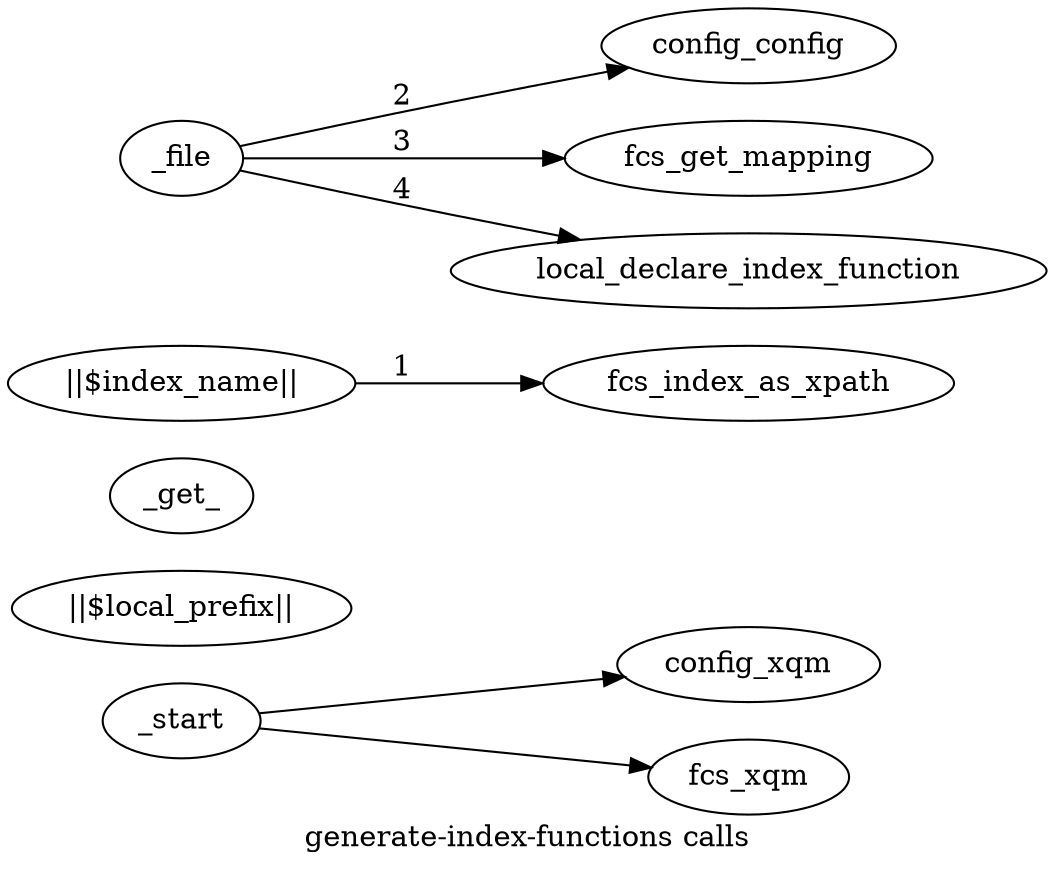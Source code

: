  /* dot -ogenerate_index_functions_calls.png -Tpng generate_index_functions_calls.dot */ 
digraph generate_index_functions_calls {
label="generate-index-functions calls";
rankdir=LR;
_start -> config_xqm ;
_start -> fcs_xqm ;
"||$local_prefix||"_get_"||$index_name||" -> fcs_index_as_xpath [label= 1 ];
_file -> config_config [label= 2 ];
_file -> fcs_get_mapping [label= 3 ];
_file -> local_declare_index_function [label= 4 ];
}
